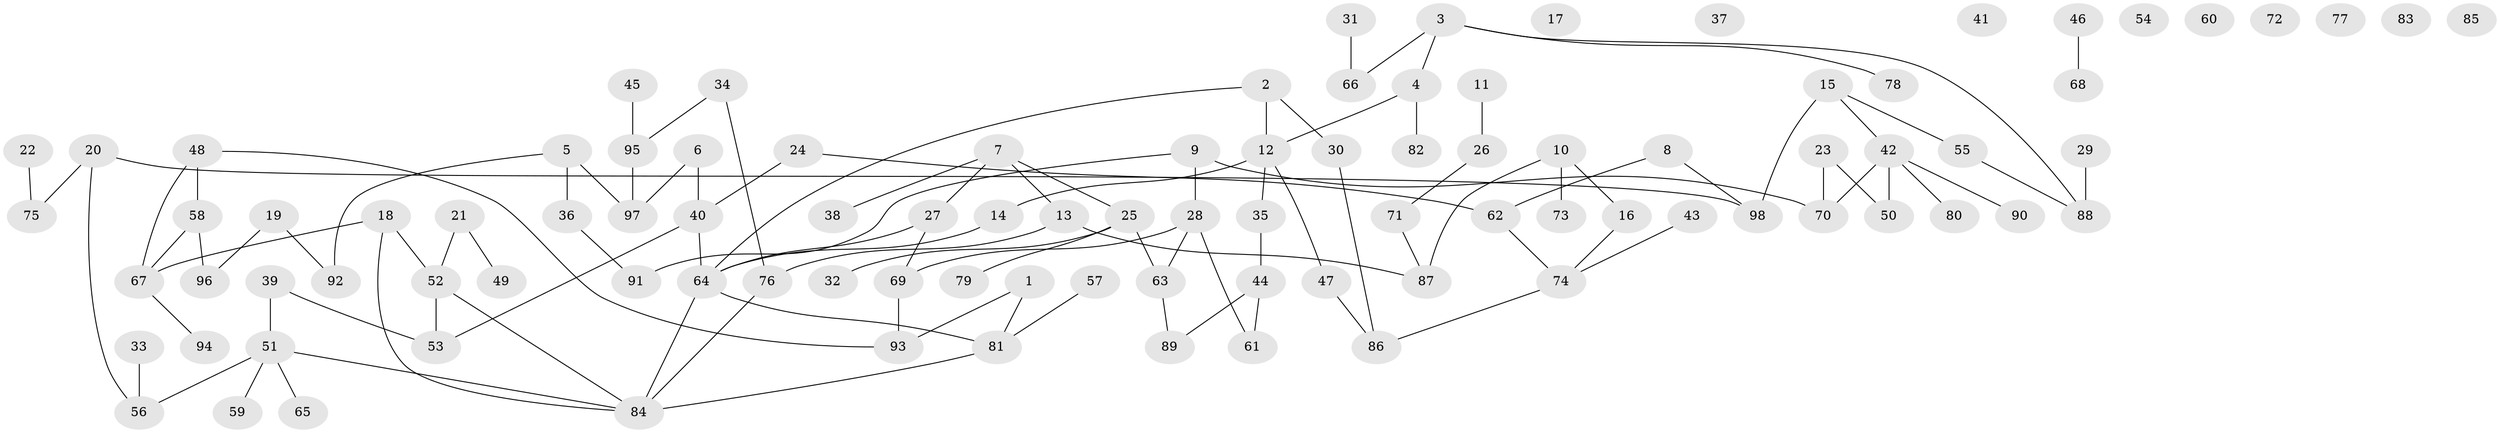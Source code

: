 // Generated by graph-tools (version 1.1) at 2025/49/03/09/25 03:49:05]
// undirected, 98 vertices, 109 edges
graph export_dot {
graph [start="1"]
  node [color=gray90,style=filled];
  1;
  2;
  3;
  4;
  5;
  6;
  7;
  8;
  9;
  10;
  11;
  12;
  13;
  14;
  15;
  16;
  17;
  18;
  19;
  20;
  21;
  22;
  23;
  24;
  25;
  26;
  27;
  28;
  29;
  30;
  31;
  32;
  33;
  34;
  35;
  36;
  37;
  38;
  39;
  40;
  41;
  42;
  43;
  44;
  45;
  46;
  47;
  48;
  49;
  50;
  51;
  52;
  53;
  54;
  55;
  56;
  57;
  58;
  59;
  60;
  61;
  62;
  63;
  64;
  65;
  66;
  67;
  68;
  69;
  70;
  71;
  72;
  73;
  74;
  75;
  76;
  77;
  78;
  79;
  80;
  81;
  82;
  83;
  84;
  85;
  86;
  87;
  88;
  89;
  90;
  91;
  92;
  93;
  94;
  95;
  96;
  97;
  98;
  1 -- 81;
  1 -- 93;
  2 -- 12;
  2 -- 30;
  2 -- 64;
  3 -- 4;
  3 -- 66;
  3 -- 78;
  3 -- 88;
  4 -- 12;
  4 -- 82;
  5 -- 36;
  5 -- 92;
  5 -- 97;
  6 -- 40;
  6 -- 97;
  7 -- 13;
  7 -- 25;
  7 -- 27;
  7 -- 38;
  8 -- 62;
  8 -- 98;
  9 -- 28;
  9 -- 70;
  9 -- 91;
  10 -- 16;
  10 -- 73;
  10 -- 87;
  11 -- 26;
  12 -- 14;
  12 -- 35;
  12 -- 47;
  13 -- 76;
  13 -- 87;
  14 -- 64;
  15 -- 42;
  15 -- 55;
  15 -- 98;
  16 -- 74;
  18 -- 52;
  18 -- 67;
  18 -- 84;
  19 -- 92;
  19 -- 96;
  20 -- 56;
  20 -- 75;
  20 -- 98;
  21 -- 49;
  21 -- 52;
  22 -- 75;
  23 -- 50;
  23 -- 70;
  24 -- 40;
  24 -- 62;
  25 -- 32;
  25 -- 63;
  25 -- 79;
  26 -- 71;
  27 -- 64;
  27 -- 69;
  28 -- 61;
  28 -- 63;
  28 -- 69;
  29 -- 88;
  30 -- 86;
  31 -- 66;
  33 -- 56;
  34 -- 76;
  34 -- 95;
  35 -- 44;
  36 -- 91;
  39 -- 51;
  39 -- 53;
  40 -- 53;
  40 -- 64;
  42 -- 50;
  42 -- 70;
  42 -- 80;
  42 -- 90;
  43 -- 74;
  44 -- 61;
  44 -- 89;
  45 -- 95;
  46 -- 68;
  47 -- 86;
  48 -- 58;
  48 -- 67;
  48 -- 93;
  51 -- 56;
  51 -- 59;
  51 -- 65;
  51 -- 84;
  52 -- 53;
  52 -- 84;
  55 -- 88;
  57 -- 81;
  58 -- 67;
  58 -- 96;
  62 -- 74;
  63 -- 89;
  64 -- 81;
  64 -- 84;
  67 -- 94;
  69 -- 93;
  71 -- 87;
  74 -- 86;
  76 -- 84;
  81 -- 84;
  95 -- 97;
}
